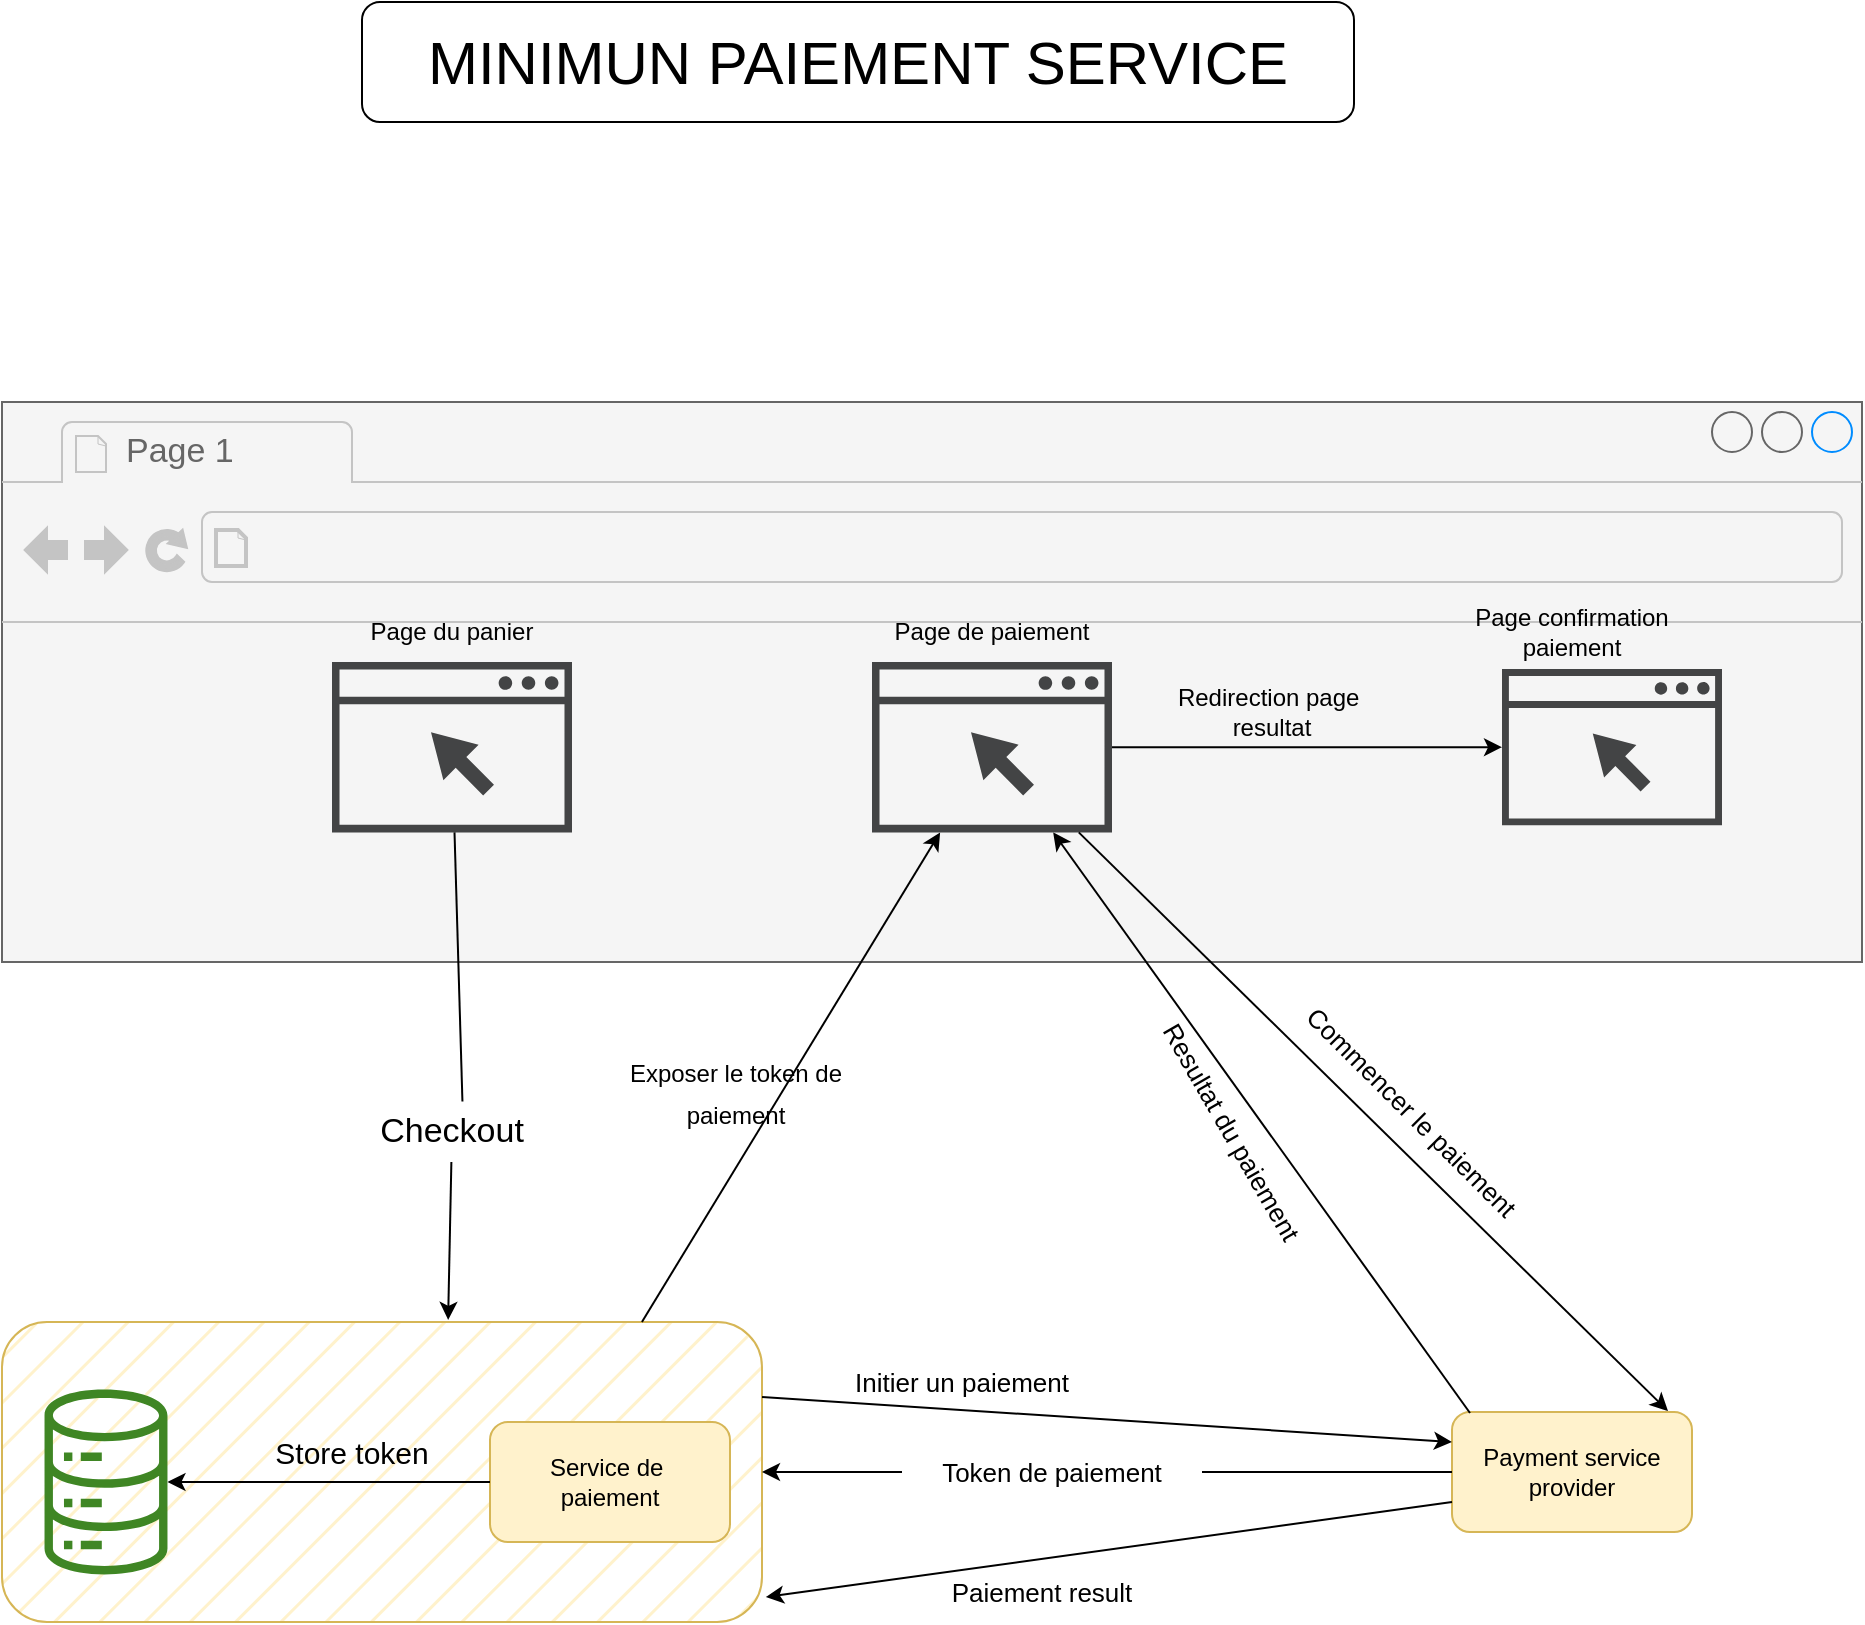 <mxfile version="20.4.0" type="github">
  <diagram id="mBA07j4c76eXMt5kLkDF" name="Page-1">
    <mxGraphModel dx="1130" dy="748" grid="1" gridSize="10" guides="1" tooltips="1" connect="1" arrows="1" fold="1" page="1" pageScale="1" pageWidth="827" pageHeight="1169" math="0" shadow="0">
      <root>
        <mxCell id="0" />
        <mxCell id="1" parent="0" />
        <mxCell id="LkTbfZvUrr51lgm0EBLz-53" value="" style="strokeWidth=1;shadow=0;dashed=0;align=center;html=1;shape=mxgraph.mockup.containers.browserWindow;rSize=0;strokeColor=#666666;strokeColor2=#008cff;strokeColor3=#c4c4c4;mainText=,;recursiveResize=0;fillStyle=auto;fontSize=12;fillColor=#f5f5f5;fontColor=#333333;" vertex="1" parent="1">
          <mxGeometry x="40" y="510" width="930" height="280" as="geometry" />
        </mxCell>
        <mxCell id="LkTbfZvUrr51lgm0EBLz-54" value="Page 1" style="strokeWidth=1;shadow=0;dashed=0;align=center;html=1;shape=mxgraph.mockup.containers.anchor;fontSize=17;fontColor=#666666;align=left;fillStyle=auto;" vertex="1" parent="LkTbfZvUrr51lgm0EBLz-53">
          <mxGeometry x="60" y="12" width="110" height="26" as="geometry" />
        </mxCell>
        <mxCell id="LkTbfZvUrr51lgm0EBLz-55" value="" style="strokeWidth=1;shadow=0;dashed=0;align=center;html=1;shape=mxgraph.mockup.containers.anchor;rSize=0;fontSize=17;fontColor=#666666;align=left;fillStyle=auto;" vertex="1" parent="LkTbfZvUrr51lgm0EBLz-53">
          <mxGeometry x="130" y="60" width="250" height="26" as="geometry" />
        </mxCell>
        <mxCell id="LkTbfZvUrr51lgm0EBLz-21" value="" style="rounded=1;whiteSpace=wrap;html=1;fillStyle=hatch;fillColor=#fff2cc;strokeColor=#d6b656;" vertex="1" parent="1">
          <mxGeometry x="40" y="970" width="380" height="150" as="geometry" />
        </mxCell>
        <mxCell id="LkTbfZvUrr51lgm0EBLz-13" value="" style="sketch=0;pointerEvents=1;shadow=0;dashed=0;html=1;strokeColor=none;fillColor=#434445;aspect=fixed;labelPosition=center;verticalLabelPosition=bottom;verticalAlign=top;align=center;outlineConnect=0;shape=mxgraph.vvd.web_browser;fillStyle=auto;" vertex="1" parent="1">
          <mxGeometry x="205" y="640" width="120" height="85.2" as="geometry" />
        </mxCell>
        <mxCell id="LkTbfZvUrr51lgm0EBLz-14" value="" style="sketch=0;pointerEvents=1;shadow=0;dashed=0;html=1;strokeColor=none;fillColor=#434445;aspect=fixed;labelPosition=center;verticalLabelPosition=bottom;verticalAlign=top;align=center;outlineConnect=0;shape=mxgraph.vvd.web_browser;fillStyle=auto;" vertex="1" parent="1">
          <mxGeometry x="475" y="640" width="120" height="85.2" as="geometry" />
        </mxCell>
        <mxCell id="LkTbfZvUrr51lgm0EBLz-15" value="" style="sketch=0;pointerEvents=1;shadow=0;dashed=0;html=1;strokeColor=none;fillColor=#434445;aspect=fixed;labelPosition=center;verticalLabelPosition=bottom;verticalAlign=top;align=center;outlineConnect=0;shape=mxgraph.vvd.web_browser;fillStyle=auto;" vertex="1" parent="1">
          <mxGeometry x="790" y="643.55" width="110" height="78.1" as="geometry" />
        </mxCell>
        <mxCell id="LkTbfZvUrr51lgm0EBLz-16" value="Page du panier" style="text;html=1;strokeColor=none;fillColor=none;align=center;verticalAlign=middle;whiteSpace=wrap;rounded=0;fillStyle=auto;" vertex="1" parent="1">
          <mxGeometry x="220" y="610" width="90" height="30" as="geometry" />
        </mxCell>
        <mxCell id="LkTbfZvUrr51lgm0EBLz-17" value="Page de paiement" style="text;html=1;strokeColor=none;fillColor=none;align=center;verticalAlign=middle;whiteSpace=wrap;rounded=0;fillStyle=auto;" vertex="1" parent="1">
          <mxGeometry x="470" y="610" width="130" height="30" as="geometry" />
        </mxCell>
        <mxCell id="LkTbfZvUrr51lgm0EBLz-18" value="Page confirmation paiement" style="text;html=1;strokeColor=none;fillColor=none;align=center;verticalAlign=middle;whiteSpace=wrap;rounded=0;fillStyle=auto;" vertex="1" parent="1">
          <mxGeometry x="760" y="610" width="130" height="30" as="geometry" />
        </mxCell>
        <mxCell id="LkTbfZvUrr51lgm0EBLz-20" value="Service de&amp;nbsp;&lt;br&gt;paiement" style="rounded=1;whiteSpace=wrap;html=1;fillStyle=auto;fillColor=#fff2cc;strokeColor=#d6b656;" vertex="1" parent="1">
          <mxGeometry x="284" y="1020" width="120" height="60" as="geometry" />
        </mxCell>
        <mxCell id="LkTbfZvUrr51lgm0EBLz-23" value="" style="endArrow=classic;html=1;rounded=0;exitX=0;exitY=0.5;exitDx=0;exitDy=0;" edge="1" parent="1" source="LkTbfZvUrr51lgm0EBLz-20" target="LkTbfZvUrr51lgm0EBLz-56">
          <mxGeometry width="50" height="50" relative="1" as="geometry">
            <mxPoint x="240" y="1050" as="sourcePoint" />
            <mxPoint x="140" y="1050" as="targetPoint" />
          </mxGeometry>
        </mxCell>
        <mxCell id="LkTbfZvUrr51lgm0EBLz-24" value="Store token" style="text;html=1;strokeColor=none;fillColor=none;align=center;verticalAlign=middle;whiteSpace=wrap;rounded=0;fillStyle=auto;fontSize=15;" vertex="1" parent="1">
          <mxGeometry x="170" y="1020" width="90" height="30" as="geometry" />
        </mxCell>
        <mxCell id="LkTbfZvUrr51lgm0EBLz-25" value="Payment service provider" style="rounded=1;whiteSpace=wrap;html=1;fillStyle=auto;fillColor=#fff2cc;strokeColor=#d6b656;" vertex="1" parent="1">
          <mxGeometry x="765" y="1015" width="120" height="60" as="geometry" />
        </mxCell>
        <mxCell id="LkTbfZvUrr51lgm0EBLz-27" value="" style="endArrow=classic;html=1;rounded=0;entryX=0.587;entryY=-0.007;entryDx=0;entryDy=0;entryPerimeter=0;startArrow=none;" edge="1" parent="1" source="LkTbfZvUrr51lgm0EBLz-28" target="LkTbfZvUrr51lgm0EBLz-21">
          <mxGeometry width="50" height="50" relative="1" as="geometry">
            <mxPoint x="230" y="870" as="sourcePoint" />
            <mxPoint x="280" y="820" as="targetPoint" />
          </mxGeometry>
        </mxCell>
        <mxCell id="LkTbfZvUrr51lgm0EBLz-28" value="Checkout" style="text;html=1;strokeColor=none;fillColor=none;align=center;verticalAlign=middle;whiteSpace=wrap;rounded=0;fillStyle=auto;fontSize=17;" vertex="1" parent="1">
          <mxGeometry x="235" y="860" width="60" height="30" as="geometry" />
        </mxCell>
        <mxCell id="LkTbfZvUrr51lgm0EBLz-31" value="" style="endArrow=none;html=1;rounded=0;entryX=0.587;entryY=-0.007;entryDx=0;entryDy=0;entryPerimeter=0;" edge="1" parent="1" source="LkTbfZvUrr51lgm0EBLz-13" target="LkTbfZvUrr51lgm0EBLz-28">
          <mxGeometry width="50" height="50" relative="1" as="geometry">
            <mxPoint x="264.711" y="725.2" as="sourcePoint" />
            <mxPoint x="263.06" y="968.95" as="targetPoint" />
          </mxGeometry>
        </mxCell>
        <mxCell id="LkTbfZvUrr51lgm0EBLz-33" value="" style="endArrow=classic;html=1;rounded=0;fontSize=15;entryX=0;entryY=0.25;entryDx=0;entryDy=0;exitX=1;exitY=0.25;exitDx=0;exitDy=0;" edge="1" parent="1" source="LkTbfZvUrr51lgm0EBLz-21" target="LkTbfZvUrr51lgm0EBLz-25">
          <mxGeometry width="50" height="50" relative="1" as="geometry">
            <mxPoint x="440" y="1010" as="sourcePoint" />
            <mxPoint x="490" y="960" as="targetPoint" />
          </mxGeometry>
        </mxCell>
        <mxCell id="LkTbfZvUrr51lgm0EBLz-34" value="Initier un paiement" style="text;html=1;strokeColor=none;fillColor=none;align=center;verticalAlign=middle;whiteSpace=wrap;rounded=0;fillStyle=auto;fontSize=13;" vertex="1" parent="1">
          <mxGeometry x="445" y="985" width="150" height="30" as="geometry" />
        </mxCell>
        <mxCell id="LkTbfZvUrr51lgm0EBLz-35" value="" style="endArrow=classic;html=1;rounded=0;fontSize=13;exitX=0;exitY=0.5;exitDx=0;exitDy=0;entryX=1;entryY=0.5;entryDx=0;entryDy=0;startArrow=none;" edge="1" parent="1" source="LkTbfZvUrr51lgm0EBLz-36" target="LkTbfZvUrr51lgm0EBLz-21">
          <mxGeometry width="50" height="50" relative="1" as="geometry">
            <mxPoint x="630" y="1080" as="sourcePoint" />
            <mxPoint x="680" y="1030" as="targetPoint" />
          </mxGeometry>
        </mxCell>
        <mxCell id="LkTbfZvUrr51lgm0EBLz-36" value="Token de paiement" style="text;html=1;strokeColor=none;fillColor=none;align=center;verticalAlign=middle;whiteSpace=wrap;rounded=0;fillStyle=auto;fontSize=13;" vertex="1" parent="1">
          <mxGeometry x="490" y="1030" width="150" height="30" as="geometry" />
        </mxCell>
        <mxCell id="LkTbfZvUrr51lgm0EBLz-37" value="" style="endArrow=none;html=1;rounded=0;fontSize=13;exitX=0;exitY=0.5;exitDx=0;exitDy=0;entryX=1;entryY=0.5;entryDx=0;entryDy=0;" edge="1" parent="1" source="LkTbfZvUrr51lgm0EBLz-25" target="LkTbfZvUrr51lgm0EBLz-36">
          <mxGeometry width="50" height="50" relative="1" as="geometry">
            <mxPoint x="765" y="1045" as="sourcePoint" />
            <mxPoint x="420" y="1045" as="targetPoint" />
          </mxGeometry>
        </mxCell>
        <mxCell id="LkTbfZvUrr51lgm0EBLz-39" value="" style="endArrow=classic;html=1;rounded=0;fontSize=13;exitX=0;exitY=0.75;exitDx=0;exitDy=0;entryX=1.005;entryY=0.917;entryDx=0;entryDy=0;entryPerimeter=0;" edge="1" parent="1" source="LkTbfZvUrr51lgm0EBLz-25" target="LkTbfZvUrr51lgm0EBLz-21">
          <mxGeometry width="50" height="50" relative="1" as="geometry">
            <mxPoint x="480" y="1130" as="sourcePoint" />
            <mxPoint x="530" y="1080" as="targetPoint" />
          </mxGeometry>
        </mxCell>
        <mxCell id="LkTbfZvUrr51lgm0EBLz-40" value="Paiement result" style="text;html=1;strokeColor=none;fillColor=none;align=center;verticalAlign=middle;whiteSpace=wrap;rounded=0;fillStyle=auto;fontSize=13;" vertex="1" parent="1">
          <mxGeometry x="510" y="1090" width="100" height="30" as="geometry" />
        </mxCell>
        <mxCell id="LkTbfZvUrr51lgm0EBLz-42" value="" style="endArrow=classic;html=1;rounded=0;fontSize=15;exitX=0.842;exitY=0;exitDx=0;exitDy=0;exitPerimeter=0;" edge="1" parent="1" source="LkTbfZvUrr51lgm0EBLz-21" target="LkTbfZvUrr51lgm0EBLz-14">
          <mxGeometry width="50" height="50" relative="1" as="geometry">
            <mxPoint x="370" y="910" as="sourcePoint" />
            <mxPoint x="715" y="932.5" as="targetPoint" />
          </mxGeometry>
        </mxCell>
        <mxCell id="LkTbfZvUrr51lgm0EBLz-43" value="&lt;font style=&quot;font-size: 12px;&quot;&gt;Exposer le token de paiement&lt;/font&gt;" style="text;html=1;strokeColor=none;fillColor=none;align=center;verticalAlign=middle;whiteSpace=wrap;rounded=0;fillStyle=auto;fontSize=17;" vertex="1" parent="1">
          <mxGeometry x="344" y="840" width="126" height="30" as="geometry" />
        </mxCell>
        <mxCell id="LkTbfZvUrr51lgm0EBLz-45" value="" style="endArrow=classic;html=1;rounded=0;fontSize=15;" edge="1" parent="1" source="LkTbfZvUrr51lgm0EBLz-14" target="LkTbfZvUrr51lgm0EBLz-15">
          <mxGeometry width="50" height="50" relative="1" as="geometry">
            <mxPoint x="630" y="840" as="sourcePoint" />
            <mxPoint x="779.095" y="595.2" as="targetPoint" />
          </mxGeometry>
        </mxCell>
        <mxCell id="LkTbfZvUrr51lgm0EBLz-46" value="Redirection page&amp;nbsp;&lt;br&gt;resultat" style="text;html=1;strokeColor=none;fillColor=none;align=center;verticalAlign=middle;whiteSpace=wrap;rounded=0;fillStyle=auto;" vertex="1" parent="1">
          <mxGeometry x="610" y="650" width="130" height="30" as="geometry" />
        </mxCell>
        <mxCell id="LkTbfZvUrr51lgm0EBLz-47" value="" style="endArrow=classic;html=1;rounded=0;fontSize=15;entryX=0.9;entryY=-0.008;entryDx=0;entryDy=0;entryPerimeter=0;" edge="1" parent="1" source="LkTbfZvUrr51lgm0EBLz-14" target="LkTbfZvUrr51lgm0EBLz-25">
          <mxGeometry width="50" height="50" relative="1" as="geometry">
            <mxPoint x="590" y="840.0" as="sourcePoint" />
            <mxPoint x="785" y="840.0" as="targetPoint" />
          </mxGeometry>
        </mxCell>
        <mxCell id="LkTbfZvUrr51lgm0EBLz-48" value="Commencer le paiement" style="text;html=1;strokeColor=none;fillColor=none;align=center;verticalAlign=middle;whiteSpace=wrap;rounded=0;fillStyle=auto;fontSize=13;rotation=45;" vertex="1" parent="1">
          <mxGeometry x="670" y="850" width="150" height="30" as="geometry" />
        </mxCell>
        <mxCell id="LkTbfZvUrr51lgm0EBLz-49" value="" style="endArrow=classic;html=1;rounded=0;fontSize=15;exitX=0.075;exitY=0.008;exitDx=0;exitDy=0;exitPerimeter=0;" edge="1" parent="1" source="LkTbfZvUrr51lgm0EBLz-25" target="LkTbfZvUrr51lgm0EBLz-14">
          <mxGeometry width="50" height="50" relative="1" as="geometry">
            <mxPoint x="770" y="1010" as="sourcePoint" />
            <mxPoint x="570" y="800" as="targetPoint" />
          </mxGeometry>
        </mxCell>
        <mxCell id="LkTbfZvUrr51lgm0EBLz-50" value="Resultat du paiement" style="text;html=1;strokeColor=none;fillColor=none;align=center;verticalAlign=middle;whiteSpace=wrap;rounded=0;fillStyle=auto;fontSize=13;rotation=60;" vertex="1" parent="1">
          <mxGeometry x="580" y="860" width="150" height="30" as="geometry" />
        </mxCell>
        <mxCell id="LkTbfZvUrr51lgm0EBLz-56" value="" style="sketch=0;outlineConnect=0;fontColor=#232F3E;gradientColor=none;fillColor=#3F8624;strokeColor=none;dashed=0;verticalLabelPosition=bottom;verticalAlign=top;align=center;html=1;fontSize=12;fontStyle=0;aspect=fixed;pointerEvents=1;shape=mxgraph.aws4.iot_analytics_data_store;fillStyle=auto;" vertex="1" parent="1">
          <mxGeometry x="60" y="1003.78" width="64" height="92.44" as="geometry" />
        </mxCell>
        <mxCell id="LkTbfZvUrr51lgm0EBLz-57" value="MINIMUN PAIEMENT SERVICE" style="rounded=1;whiteSpace=wrap;html=1;fillStyle=auto;fontSize=30;" vertex="1" parent="1">
          <mxGeometry x="220" y="310" width="496" height="60" as="geometry" />
        </mxCell>
      </root>
    </mxGraphModel>
  </diagram>
</mxfile>
